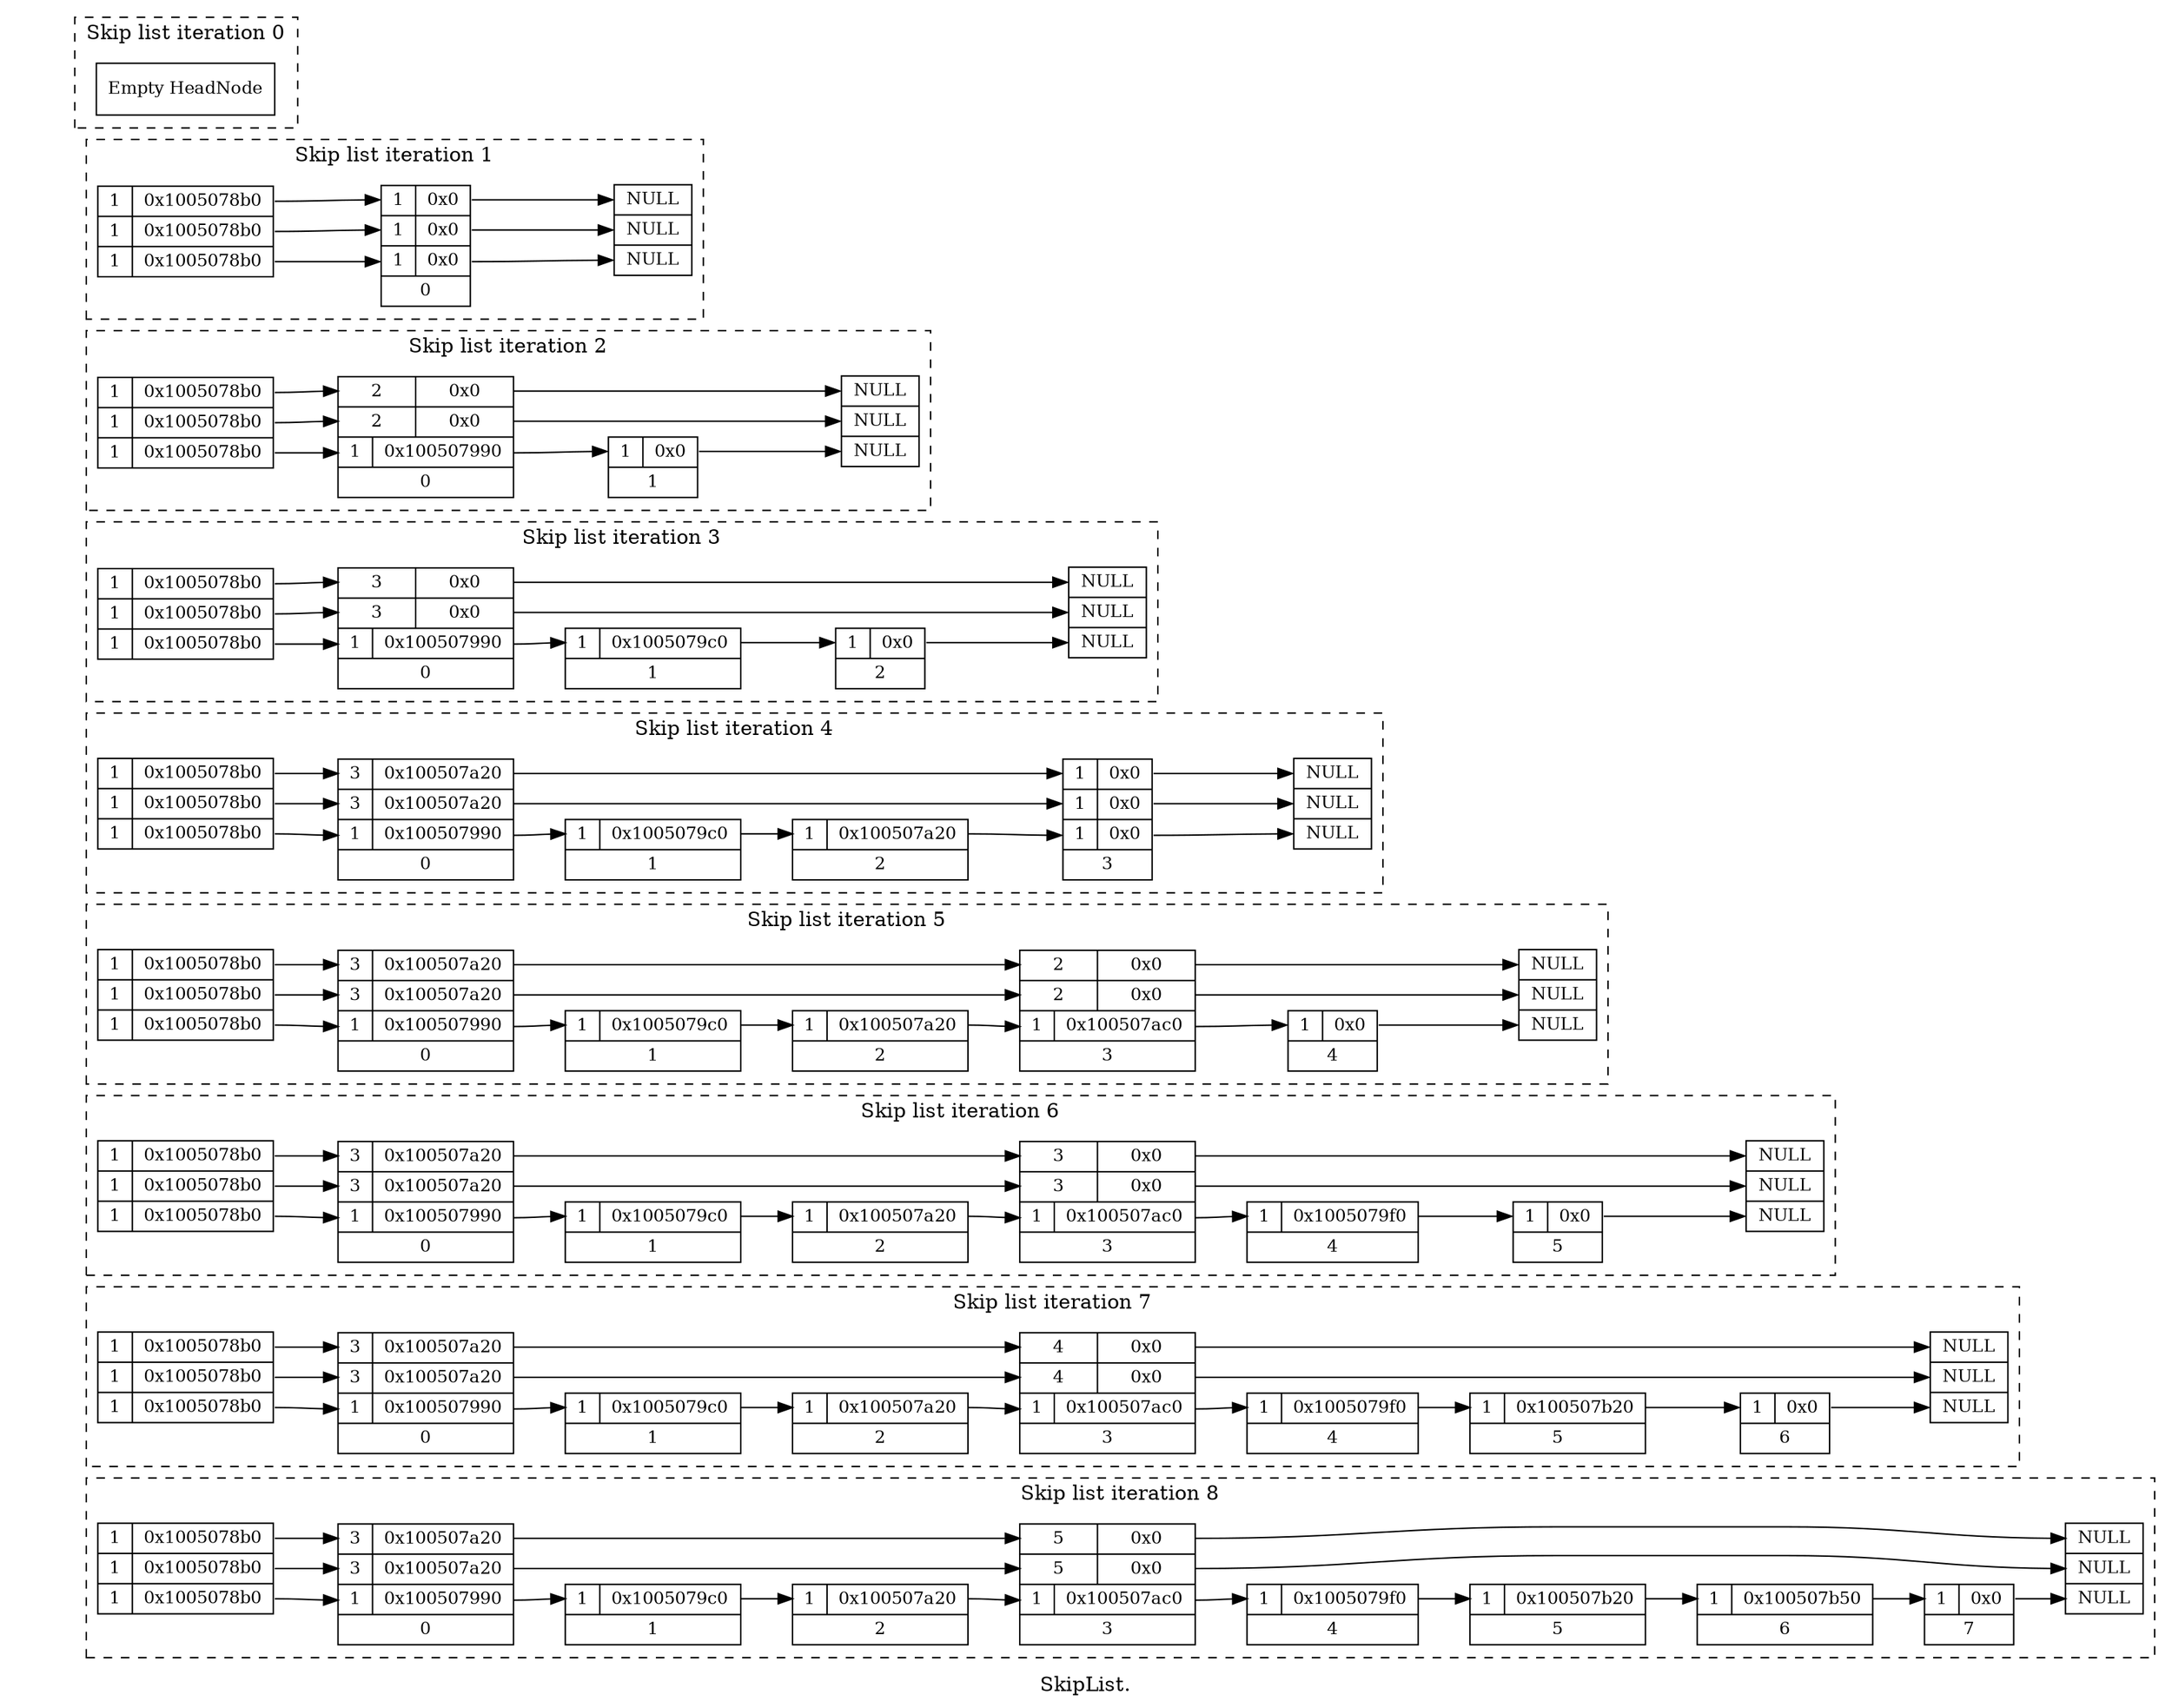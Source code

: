 # doc_insert
digraph SkipList {
label = "SkipList."
graph [rankdir = "LR"];
node [fontsize = "12" shape = "ellipse"];
edge [];

subgraph cluster0 {
style=dashed
label="Skip list iteration 0"

"HeadNode0" [
label = "Empty HeadNode"
shape = "record"
];


}

subgraph cluster1 {
style=dashed
label="Skip list iteration 1"

"HeadNode1" [
label = "{ 1 | <f3> 0x1005078b0} | { 1 | <f2> 0x1005078b0} | { 1 | <f1> 0x1005078b0}"
shape = "record"
];
"HeadNode1":f1 -> "node10x1005078b0":w1 [];
"HeadNode1":f2 -> "node10x1005078b0":w2 [];
"HeadNode1":f3 -> "node10x1005078b0":w3 [];

"node10x1005078b0" [
label = " { <w3> 1 | <f3> 0x0 } | { <w2> 1 | <f2> 0x0 } | { <w1> 1 | <f1> 0x0 } | <f0> 0"
shape = "record"
];
"node10x1005078b0":f1 -> "node10x0":w1 [];
"node10x1005078b0":f2 -> "node10x0":w2 [];
"node10x1005078b0":f3 -> "node10x0":w3 [];

"node10x0" [label = "<w3> NULL | <w2> NULL | <w1> NULL" shape = "record"];
}

subgraph cluster2 {
style=dashed
label="Skip list iteration 2"

"HeadNode2" [
label = "{ 1 | <f3> 0x1005078b0} | { 1 | <f2> 0x1005078b0} | { 1 | <f1> 0x1005078b0}"
shape = "record"
];
"HeadNode2":f1 -> "node20x1005078b0":w1 [];
"HeadNode2":f2 -> "node20x1005078b0":w2 [];
"HeadNode2":f3 -> "node20x1005078b0":w3 [];

"node20x1005078b0" [
label = " { <w3> 2 | <f3> 0x0 } | { <w2> 2 | <f2> 0x0 } | { <w1> 1 | <f1> 0x100507990 } | <f0> 0"
shape = "record"
];
"node20x1005078b0":f1 -> "node20x100507990":w1 [];
"node20x1005078b0":f2 -> "node20x0":w2 [];
"node20x1005078b0":f3 -> "node20x0":w3 [];
"node20x100507990" [
label = " { <w1> 1 | <f1> 0x0 } | <f0> 1"
shape = "record"
];
"node20x100507990":f1 -> "node20x0":w1 [];

"node20x0" [label = "<w3> NULL | <w2> NULL | <w1> NULL" shape = "record"];
}

subgraph cluster3 {
style=dashed
label="Skip list iteration 3"

"HeadNode3" [
label = "{ 1 | <f3> 0x1005078b0} | { 1 | <f2> 0x1005078b0} | { 1 | <f1> 0x1005078b0}"
shape = "record"
];
"HeadNode3":f1 -> "node30x1005078b0":w1 [];
"HeadNode3":f2 -> "node30x1005078b0":w2 [];
"HeadNode3":f3 -> "node30x1005078b0":w3 [];

"node30x1005078b0" [
label = " { <w3> 3 | <f3> 0x0 } | { <w2> 3 | <f2> 0x0 } | { <w1> 1 | <f1> 0x100507990 } | <f0> 0"
shape = "record"
];
"node30x1005078b0":f1 -> "node30x100507990":w1 [];
"node30x1005078b0":f2 -> "node30x0":w2 [];
"node30x1005078b0":f3 -> "node30x0":w3 [];
"node30x100507990" [
label = " { <w1> 1 | <f1> 0x1005079c0 } | <f0> 1"
shape = "record"
];
"node30x100507990":f1 -> "node30x1005079c0":w1 [];
"node30x1005079c0" [
label = " { <w1> 1 | <f1> 0x0 } | <f0> 2"
shape = "record"
];
"node30x1005079c0":f1 -> "node30x0":w1 [];

"node30x0" [label = "<w3> NULL | <w2> NULL | <w1> NULL" shape = "record"];
}

subgraph cluster4 {
style=dashed
label="Skip list iteration 4"

"HeadNode4" [
label = "{ 1 | <f3> 0x1005078b0} | { 1 | <f2> 0x1005078b0} | { 1 | <f1> 0x1005078b0}"
shape = "record"
];
"HeadNode4":f1 -> "node40x1005078b0":w1 [];
"HeadNode4":f2 -> "node40x1005078b0":w2 [];
"HeadNode4":f3 -> "node40x1005078b0":w3 [];

"node40x1005078b0" [
label = " { <w3> 3 | <f3> 0x100507a20 } | { <w2> 3 | <f2> 0x100507a20 } | { <w1> 1 | <f1> 0x100507990 } | <f0> 0"
shape = "record"
];
"node40x1005078b0":f1 -> "node40x100507990":w1 [];
"node40x1005078b0":f2 -> "node40x100507a20":w2 [];
"node40x1005078b0":f3 -> "node40x100507a20":w3 [];
"node40x100507990" [
label = " { <w1> 1 | <f1> 0x1005079c0 } | <f0> 1"
shape = "record"
];
"node40x100507990":f1 -> "node40x1005079c0":w1 [];
"node40x1005079c0" [
label = " { <w1> 1 | <f1> 0x100507a20 } | <f0> 2"
shape = "record"
];
"node40x1005079c0":f1 -> "node40x100507a20":w1 [];
"node40x100507a20" [
label = " { <w3> 1 | <f3> 0x0 } | { <w2> 1 | <f2> 0x0 } | { <w1> 1 | <f1> 0x0 } | <f0> 3"
shape = "record"
];
"node40x100507a20":f1 -> "node40x0":w1 [];
"node40x100507a20":f2 -> "node40x0":w2 [];
"node40x100507a20":f3 -> "node40x0":w3 [];

"node40x0" [label = "<w3> NULL | <w2> NULL | <w1> NULL" shape = "record"];
}

subgraph cluster5 {
style=dashed
label="Skip list iteration 5"

"HeadNode5" [
label = "{ 1 | <f3> 0x1005078b0} | { 1 | <f2> 0x1005078b0} | { 1 | <f1> 0x1005078b0}"
shape = "record"
];
"HeadNode5":f1 -> "node50x1005078b0":w1 [];
"HeadNode5":f2 -> "node50x1005078b0":w2 [];
"HeadNode5":f3 -> "node50x1005078b0":w3 [];

"node50x1005078b0" [
label = " { <w3> 3 | <f3> 0x100507a20 } | { <w2> 3 | <f2> 0x100507a20 } | { <w1> 1 | <f1> 0x100507990 } | <f0> 0"
shape = "record"
];
"node50x1005078b0":f1 -> "node50x100507990":w1 [];
"node50x1005078b0":f2 -> "node50x100507a20":w2 [];
"node50x1005078b0":f3 -> "node50x100507a20":w3 [];
"node50x100507990" [
label = " { <w1> 1 | <f1> 0x1005079c0 } | <f0> 1"
shape = "record"
];
"node50x100507990":f1 -> "node50x1005079c0":w1 [];
"node50x1005079c0" [
label = " { <w1> 1 | <f1> 0x100507a20 } | <f0> 2"
shape = "record"
];
"node50x1005079c0":f1 -> "node50x100507a20":w1 [];
"node50x100507a20" [
label = " { <w3> 2 | <f3> 0x0 } | { <w2> 2 | <f2> 0x0 } | { <w1> 1 | <f1> 0x100507ac0 } | <f0> 3"
shape = "record"
];
"node50x100507a20":f1 -> "node50x100507ac0":w1 [];
"node50x100507a20":f2 -> "node50x0":w2 [];
"node50x100507a20":f3 -> "node50x0":w3 [];
"node50x100507ac0" [
label = " { <w1> 1 | <f1> 0x0 } | <f0> 4"
shape = "record"
];
"node50x100507ac0":f1 -> "node50x0":w1 [];

"node50x0" [label = "<w3> NULL | <w2> NULL | <w1> NULL" shape = "record"];
}

subgraph cluster6 {
style=dashed
label="Skip list iteration 6"

"HeadNode6" [
label = "{ 1 | <f3> 0x1005078b0} | { 1 | <f2> 0x1005078b0} | { 1 | <f1> 0x1005078b0}"
shape = "record"
];
"HeadNode6":f1 -> "node60x1005078b0":w1 [];
"HeadNode6":f2 -> "node60x1005078b0":w2 [];
"HeadNode6":f3 -> "node60x1005078b0":w3 [];

"node60x1005078b0" [
label = " { <w3> 3 | <f3> 0x100507a20 } | { <w2> 3 | <f2> 0x100507a20 } | { <w1> 1 | <f1> 0x100507990 } | <f0> 0"
shape = "record"
];
"node60x1005078b0":f1 -> "node60x100507990":w1 [];
"node60x1005078b0":f2 -> "node60x100507a20":w2 [];
"node60x1005078b0":f3 -> "node60x100507a20":w3 [];
"node60x100507990" [
label = " { <w1> 1 | <f1> 0x1005079c0 } | <f0> 1"
shape = "record"
];
"node60x100507990":f1 -> "node60x1005079c0":w1 [];
"node60x1005079c0" [
label = " { <w1> 1 | <f1> 0x100507a20 } | <f0> 2"
shape = "record"
];
"node60x1005079c0":f1 -> "node60x100507a20":w1 [];
"node60x100507a20" [
label = " { <w3> 3 | <f3> 0x0 } | { <w2> 3 | <f2> 0x0 } | { <w1> 1 | <f1> 0x100507ac0 } | <f0> 3"
shape = "record"
];
"node60x100507a20":f1 -> "node60x100507ac0":w1 [];
"node60x100507a20":f2 -> "node60x0":w2 [];
"node60x100507a20":f3 -> "node60x0":w3 [];
"node60x100507ac0" [
label = " { <w1> 1 | <f1> 0x1005079f0 } | <f0> 4"
shape = "record"
];
"node60x100507ac0":f1 -> "node60x1005079f0":w1 [];
"node60x1005079f0" [
label = " { <w1> 1 | <f1> 0x0 } | <f0> 5"
shape = "record"
];
"node60x1005079f0":f1 -> "node60x0":w1 [];

"node60x0" [label = "<w3> NULL | <w2> NULL | <w1> NULL" shape = "record"];
}

subgraph cluster7 {
style=dashed
label="Skip list iteration 7"

"HeadNode7" [
label = "{ 1 | <f3> 0x1005078b0} | { 1 | <f2> 0x1005078b0} | { 1 | <f1> 0x1005078b0}"
shape = "record"
];
"HeadNode7":f1 -> "node70x1005078b0":w1 [];
"HeadNode7":f2 -> "node70x1005078b0":w2 [];
"HeadNode7":f3 -> "node70x1005078b0":w3 [];

"node70x1005078b0" [
label = " { <w3> 3 | <f3> 0x100507a20 } | { <w2> 3 | <f2> 0x100507a20 } | { <w1> 1 | <f1> 0x100507990 } | <f0> 0"
shape = "record"
];
"node70x1005078b0":f1 -> "node70x100507990":w1 [];
"node70x1005078b0":f2 -> "node70x100507a20":w2 [];
"node70x1005078b0":f3 -> "node70x100507a20":w3 [];
"node70x100507990" [
label = " { <w1> 1 | <f1> 0x1005079c0 } | <f0> 1"
shape = "record"
];
"node70x100507990":f1 -> "node70x1005079c0":w1 [];
"node70x1005079c0" [
label = " { <w1> 1 | <f1> 0x100507a20 } | <f0> 2"
shape = "record"
];
"node70x1005079c0":f1 -> "node70x100507a20":w1 [];
"node70x100507a20" [
label = " { <w3> 4 | <f3> 0x0 } | { <w2> 4 | <f2> 0x0 } | { <w1> 1 | <f1> 0x100507ac0 } | <f0> 3"
shape = "record"
];
"node70x100507a20":f1 -> "node70x100507ac0":w1 [];
"node70x100507a20":f2 -> "node70x0":w2 [];
"node70x100507a20":f3 -> "node70x0":w3 [];
"node70x100507ac0" [
label = " { <w1> 1 | <f1> 0x1005079f0 } | <f0> 4"
shape = "record"
];
"node70x100507ac0":f1 -> "node70x1005079f0":w1 [];
"node70x1005079f0" [
label = " { <w1> 1 | <f1> 0x100507b20 } | <f0> 5"
shape = "record"
];
"node70x1005079f0":f1 -> "node70x100507b20":w1 [];
"node70x100507b20" [
label = " { <w1> 1 | <f1> 0x0 } | <f0> 6"
shape = "record"
];
"node70x100507b20":f1 -> "node70x0":w1 [];

"node70x0" [label = "<w3> NULL | <w2> NULL | <w1> NULL" shape = "record"];
}

subgraph cluster8 {
style=dashed
label="Skip list iteration 8"

"HeadNode8" [
label = "{ 1 | <f3> 0x1005078b0} | { 1 | <f2> 0x1005078b0} | { 1 | <f1> 0x1005078b0}"
shape = "record"
];
"HeadNode8":f1 -> "node80x1005078b0":w1 [];
"HeadNode8":f2 -> "node80x1005078b0":w2 [];
"HeadNode8":f3 -> "node80x1005078b0":w3 [];

"node80x1005078b0" [
label = " { <w3> 3 | <f3> 0x100507a20 } | { <w2> 3 | <f2> 0x100507a20 } | { <w1> 1 | <f1> 0x100507990 } | <f0> 0"
shape = "record"
];
"node80x1005078b0":f1 -> "node80x100507990":w1 [];
"node80x1005078b0":f2 -> "node80x100507a20":w2 [];
"node80x1005078b0":f3 -> "node80x100507a20":w3 [];
"node80x100507990" [
label = " { <w1> 1 | <f1> 0x1005079c0 } | <f0> 1"
shape = "record"
];
"node80x100507990":f1 -> "node80x1005079c0":w1 [];
"node80x1005079c0" [
label = " { <w1> 1 | <f1> 0x100507a20 } | <f0> 2"
shape = "record"
];
"node80x1005079c0":f1 -> "node80x100507a20":w1 [];
"node80x100507a20" [
label = " { <w3> 5 | <f3> 0x0 } | { <w2> 5 | <f2> 0x0 } | { <w1> 1 | <f1> 0x100507ac0 } | <f0> 3"
shape = "record"
];
"node80x100507a20":f1 -> "node80x100507ac0":w1 [];
"node80x100507a20":f2 -> "node80x0":w2 [];
"node80x100507a20":f3 -> "node80x0":w3 [];
"node80x100507ac0" [
label = " { <w1> 1 | <f1> 0x1005079f0 } | <f0> 4"
shape = "record"
];
"node80x100507ac0":f1 -> "node80x1005079f0":w1 [];
"node80x1005079f0" [
label = " { <w1> 1 | <f1> 0x100507b20 } | <f0> 5"
shape = "record"
];
"node80x1005079f0":f1 -> "node80x100507b20":w1 [];
"node80x100507b20" [
label = " { <w1> 1 | <f1> 0x100507b50 } | <f0> 6"
shape = "record"
];
"node80x100507b20":f1 -> "node80x100507b50":w1 [];
"node80x100507b50" [
label = " { <w1> 1 | <f1> 0x0 } | <f0> 7"
shape = "record"
];
"node80x100507b50":f1 -> "node80x0":w1 [];

"node80x0" [label = "<w3> NULL | <w2> NULL | <w1> NULL" shape = "record"];
}

node0 [shape=record, label = "<f0> | <f1> | <f2> | <f3> | <f4> | <f5> | <f6> | <f7> | <f8> | ", style=invis, width=0.01];
node0:f0 -> HeadNode0 [style=invis];
node0:f1 -> HeadNode1 [style=invis];
node0:f2 -> HeadNode2 [style=invis];
node0:f3 -> HeadNode3 [style=invis];
node0:f4 -> HeadNode4 [style=invis];
node0:f5 -> HeadNode5 [style=invis];
node0:f6 -> HeadNode6 [style=invis];
node0:f7 -> HeadNode7 [style=invis];
node0:f8 -> HeadNode8 [style=invis];
}
